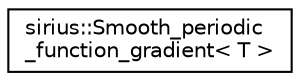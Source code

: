 digraph "Graphical Class Hierarchy"
{
 // INTERACTIVE_SVG=YES
  edge [fontname="Helvetica",fontsize="10",labelfontname="Helvetica",labelfontsize="10"];
  node [fontname="Helvetica",fontsize="10",shape=record];
  rankdir="LR";
  Node1 [label="sirius::Smooth_periodic\l_function_gradient\< T \>",height=0.2,width=0.4,color="black", fillcolor="white", style="filled",URL="$classsirius_1_1_smooth__periodic__function__gradient.html",tooltip="Gradient of the smooth periodic function. "];
}
